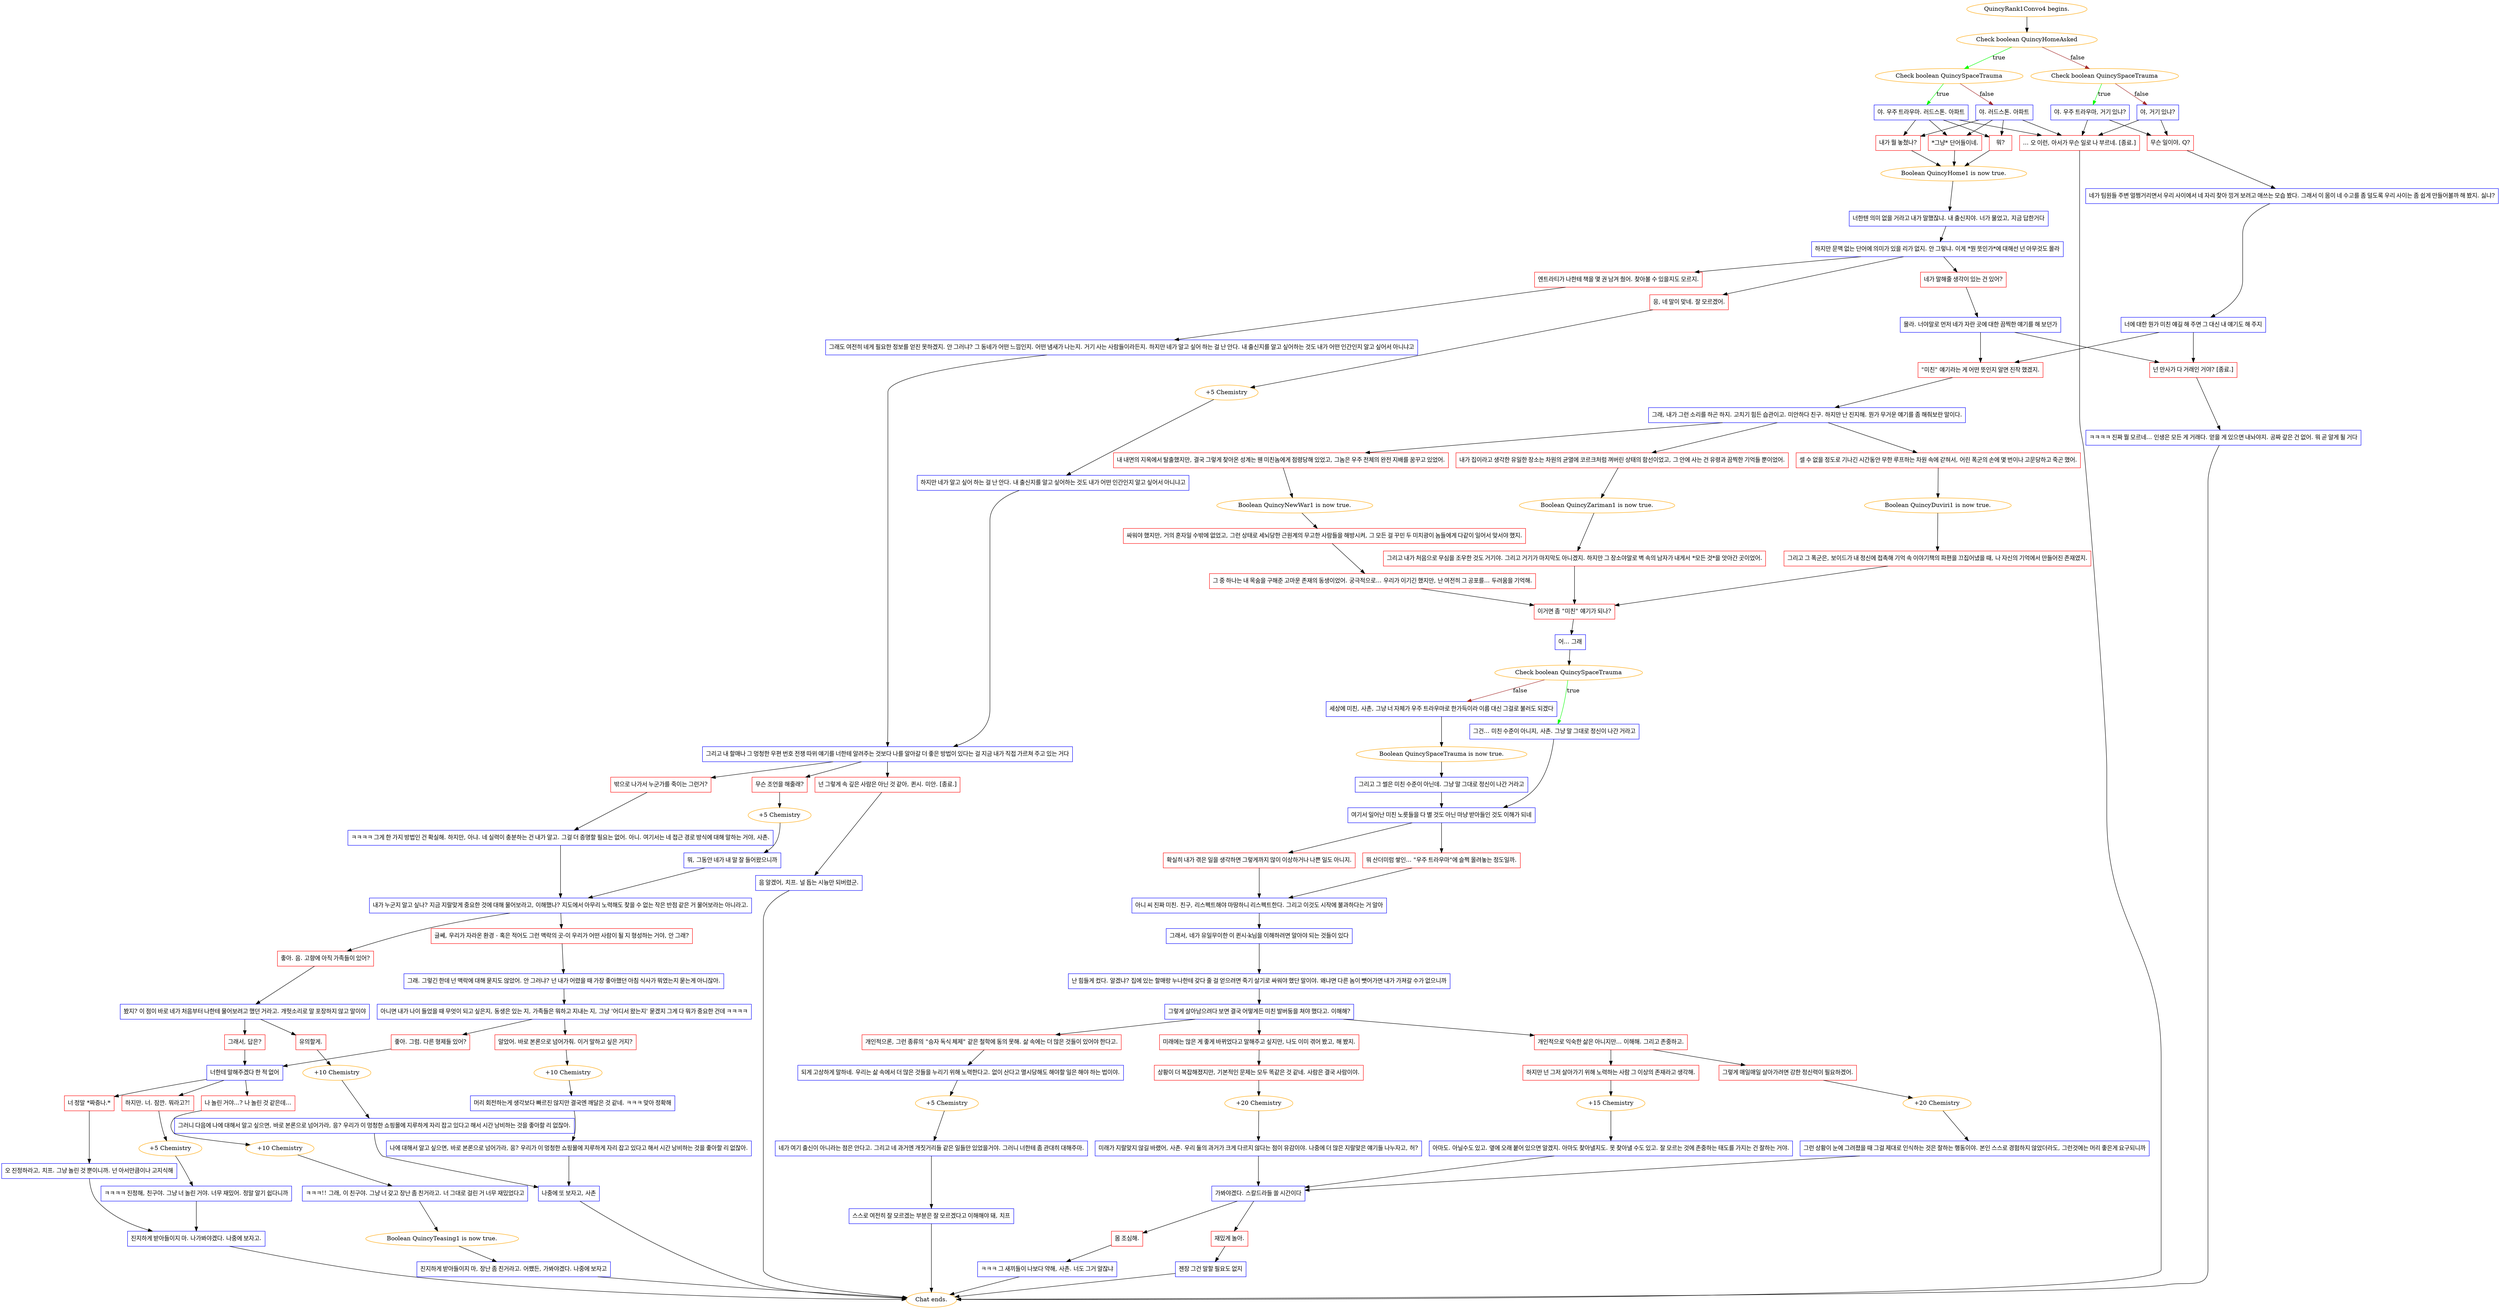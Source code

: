 digraph {
	"QuincyRank1Convo4 begins." [color=orange];
		"QuincyRank1Convo4 begins." -> j1294161024;
	j1294161024 [label="Check boolean QuincyHomeAsked",color=orange];
		j1294161024 -> j1942188630 [label=true,color=green];
		j1294161024 -> j2847950243 [label=false,color=brown];
	j1942188630 [label="Check boolean QuincySpaceTrauma",color=orange];
		j1942188630 -> j2552166973 [label=true,color=green];
		j1942188630 -> j234323543 [label=false,color=brown];
	j2847950243 [label="Check boolean QuincySpaceTrauma",color=orange];
		j2847950243 -> j2667661595 [label=true,color=green];
		j2847950243 -> j1793558855 [label=false,color=brown];
	j2552166973 [label="야. 우주 트라우마. 러드스톤. 아파트",shape=box,color=blue];
		j2552166973 -> j866625884;
		j2552166973 -> j2433623166;
		j2552166973 -> j914599219;
		j2552166973 -> j1112160883;
	j234323543 [label="야. 러드스톤. 아파트",shape=box,color=blue];
		j234323543 -> j866625884;
		j234323543 -> j2433623166;
		j234323543 -> j914599219;
		j234323543 -> j1112160883;
	j2667661595 [label="야. 우주 트라우마, 거기 있냐?",shape=box,color=blue];
		j2667661595 -> j1926163166;
		j2667661595 -> j1112160883;
	j1793558855 [label="야, 거기 있냐?",shape=box,color=blue];
		j1793558855 -> j1926163166;
		j1793558855 -> j1112160883;
	j866625884 [label="뭐?",shape=box,color=red];
		j866625884 -> j4219582782;
	j2433623166 [label="*그냥* 단어들이네.",shape=box,color=red];
		j2433623166 -> j4219582782;
	j914599219 [label="내가 뭘 놓쳤나?",shape=box,color=red];
		j914599219 -> j4219582782;
	j1112160883 [label="... 오 이런, 아서가 무슨 일로 나 부르네. [종료.]",shape=box,color=red];
		j1112160883 -> "Chat ends.";
	j1926163166 [label="무슨 일이야, Q?",shape=box,color=red];
		j1926163166 -> j1087175743;
	j4219582782 [label="Boolean QuincyHome1 is now true.",color=orange];
		j4219582782 -> j3261234724;
	"Chat ends." [color=orange];
	j1087175743 [label="네가 팀원들 주변 얼쩡거리면서 우리 사이에서 네 자리 찾아 낑겨 보려고 애쓰는 모습 봤다. 그래서 이 몸이 네 수고를 좀 덜도록 우리 사이는 좀 쉽게 만들어볼까 해 봤지. 싫냐?",shape=box,color=blue];
		j1087175743 -> j3991570992;
	j3261234724 [label="너한텐 의미 없을 거라고 내가 말했잖냐. 내 출신지야. 너가 물었고, 지금 답한거다",shape=box,color=blue];
		j3261234724 -> j1726276395;
	j3991570992 [label="너에 대한 뭔가 미친 얘길 해 주면 그 대신 내 얘기도 해 주지",shape=box,color=blue];
		j3991570992 -> j1343648306;
		j3991570992 -> j1401482767;
	j1726276395 [label="하지만 문맥 없는 단어에 의미가 있을 리가 없지. 안 그렇냐. 이게 *뭔 뜻인가*에 대해선 넌 아무것도 몰라",shape=box,color=blue];
		j1726276395 -> j1412279136;
		j1726276395 -> j23176810;
		j1726276395 -> j4269300282;
	j1343648306 [label="\"미친\" 얘기라는 게 어떤 뜻인지 알면 진작 했겠지.",shape=box,color=red];
		j1343648306 -> j2580378152;
	j1401482767 [label="넌 만사가 다 거래인 거야? [종료.]",shape=box,color=red];
		j1401482767 -> j3441385169;
	j1412279136 [label="엔트라티가 나한테 책을 몇 권 남겨 줬어. 찾아볼 수 있을지도 모르지.",shape=box,color=red];
		j1412279136 -> j4216974871;
	j23176810 [label="응, 네 말이 맞네. 잘 모르겠어.",shape=box,color=red];
		j23176810 -> j2802962363;
	j4269300282 [label="네가 말해줄 생각이 있는 건 있어?",shape=box,color=red];
		j4269300282 -> j2719279368;
	j2580378152 [label="그래, 내가 그런 소리를 하곤 하지. 고치기 힘든 습관이고. 미안하다 친구. 하지만 난 진지해. 뭔가 무거운 얘기를 좀 해줘보란 말이다.",shape=box,color=blue];
		j2580378152 -> j3102228895;
		j2580378152 -> j3697618036;
		j2580378152 -> j12679055;
	j3441385169 [label="ㅋㅋㅋㅋ 진짜 뭘 모르네... 인생은 모든 게 거래다. 얻을 게 있으면 내놔야지. 공짜 갚은 건 없어. 뭐 곧 알게 될 거다",shape=box,color=blue];
		j3441385169 -> "Chat ends.";
	j4216974871 [label="그래도 여전히 네게 필요한 정보를 얻진 못하겠지. 안 그러냐? 그 동네가 어떤 느낌인지. 어떤 냄새가 나는지. 거기 사는 사람들이라든지. 하지만 네가 알고 싶어 하는 걸 난 안다. 내 출신지를 알고 싶어하는 것도 내가 어떤 인간인지 알고 싶어서 아니냐고",shape=box,color=blue];
		j4216974871 -> j3512659754;
	j2802962363 [label="+5 Chemistry",color=orange];
		j2802962363 -> j892935860;
	j2719279368 [label="몰라. 너야말로 먼저 네가 자란 곳에 대한 끔찍한 얘기를 해 보던가",shape=box,color=blue];
		j2719279368 -> j1343648306;
		j2719279368 -> j1401482767;
	j3102228895 [label="내 내면의 지옥에서 탈출했지만, 결국 그렇게 찾아온 성계는 웬 미친놈에게 점령당해 있었고, 그놈은 우주 전체의 완전 지배를 꿈꾸고 있었어.",shape=box,color=red];
		j3102228895 -> j1910233921;
	j3697618036 [label="내가 집이라고 생각한 유일한 장소는 차원의 균열에 코르크처럼 껴버린 상태의 함선이었고, 그 안에 사는 건 유령과 끔찍한 기억들 뿐이었어.",shape=box,color=red];
		j3697618036 -> j2374164589;
	j12679055 [label="셀 수 없을 정도로 기나긴 시간동안 무한 루프하는 차원 속에 갇혀서, 어린 폭군의 손에 몇 번이나 고문당하고 죽곤 했어.",shape=box,color=red];
		j12679055 -> j690192424;
	j3512659754 [label="그리고 내 할매나 그 멍청한 우편 번호 전쟁 따위 얘기를 너한테 알려주는 것보다 나를 알아갈 더 좋은 방법이 있다는 걸 지금 내가 직접 가르쳐 주고 있는 거다",shape=box,color=blue];
		j3512659754 -> j778006213;
		j3512659754 -> j2261941148;
		j3512659754 -> j1612442901;
	j892935860 [label="하지만 네가 알고 싶어 하는 걸 난 안다. 내 출신지를 알고 싶어하는 것도 내가 어떤 인간인지 알고 싶어서 아니냐고",shape=box,color=blue];
		j892935860 -> j3512659754;
	j1910233921 [label="Boolean QuincyNewWar1 is now true.",color=orange];
		j1910233921 -> j4249195563;
	j2374164589 [label="Boolean QuincyZariman1 is now true.",color=orange];
		j2374164589 -> j3399851558;
	j690192424 [label="Boolean QuincyDuviri1 is now true.",color=orange];
		j690192424 -> j115263183;
	j778006213 [label="밖으로 나가서 누군가를 죽이는 그런거?",shape=box,color=red];
		j778006213 -> j3404611240;
	j2261941148 [label="무슨 조언을 해줄래?",shape=box,color=red];
		j2261941148 -> j320663200;
	j1612442901 [label="넌 그렇게 속 깊은 사람은 아닌 것 같아, 퀸시. 미안. [종료.]",shape=box,color=red];
		j1612442901 -> j3517713111;
	j4249195563 [label="싸워야 했지만, 거의 혼자일 수밖에 없었고, 그런 상태로 세뇌당한 근원계의 무고한 사람들을 해방시켜, 그 모든 걸 꾸민 두 미치광이 놈들에게 다같이 일어서 맞서야 했지.",shape=box,color=red];
		j4249195563 -> j2520825664;
	j3399851558 [label="그리고 내가 처음으로 무심을 조우한 것도 거기야. 그리고 거기가 마지막도 아니겠지. 하지만 그 장소야말로 벽 속의 남자가 내게서 *모든 것*을 앗아간 곳이었어.",shape=box,color=red];
		j3399851558 -> j296522341;
	j115263183 [label="그리고 그 폭군은, 보이드가 내 정신에 접촉해 기억 속 이야기책의 파편을 끄집어냈을 때, 나 자신의 기억에서 만들어진 존재였지.",shape=box,color=red];
		j115263183 -> j296522341;
	j3404611240 [label="ㅋㅋㅋㅋ 그게 한 가지 방법인 건 확실해. 하지만, 아냐. 네 실력이 충분하는 건 내가 알고. 그걸 더 증명할 필요는 없어. 아니. 여기서는 네 접근 경로 방식에 대해 말하는 거야, 사촌.",shape=box,color=blue];
		j3404611240 -> j3182931391;
	j320663200 [label="+5 Chemistry",color=orange];
		j320663200 -> j461190638;
	j3517713111 [label="음 알겠어, 치프. 널 돕는 시늉만 되버렸군.",shape=box,color=blue];
		j3517713111 -> "Chat ends.";
	j2520825664 [label="그 중 하나는 내 목숨을 구해준 고마운 존재의 동생이었어. 궁극적으로... 우리가 이기긴 했지만, 난 여전히 그 공포를... 두려움을 기억해.",shape=box,color=red];
		j2520825664 -> j296522341;
	j296522341 [label="이거면 좀 \"미친\" 얘기가 되나?",shape=box,color=red];
		j296522341 -> j802711962;
	j3182931391 [label="내가 누군지 알고 싶나? 지금 지랄맞게 중요한 것에 대해 물어보라고, 이해했나? 지도에서 아무리 노력해도 찾을 수 없는 작은 반점 같은 거 물어보라는 아니라고.",shape=box,color=blue];
		j3182931391 -> j1138630432;
		j3182931391 -> j506761233;
	j461190638 [label="뭐, 그동안 네가 내 말 잘 들어왔으니까",shape=box,color=blue];
		j461190638 -> j3182931391;
	j802711962 [label="어... 그래",shape=box,color=blue];
		j802711962 -> j2685777777;
	j1138630432 [label="글쎄, 우리가 자라온 환경 - 혹은 적어도 그런 맥락의 곳-이 우리가 어떤 사람이 될 지 형성하는 거야, 안 그래?",shape=box,color=red];
		j1138630432 -> j2145815210;
	j506761233 [label="좋아. 음. 고향에 아직 가족들이 있어?",shape=box,color=red];
		j506761233 -> j1006167930;
	j2685777777 [label="Check boolean QuincySpaceTrauma",color=orange];
		j2685777777 -> j255948989 [label=true,color=green];
		j2685777777 -> j1929837726 [label=false,color=brown];
	j2145815210 [label="그래. 그렇긴 한데 넌 맥락에 대해 묻지도 않았어. 안 그러냐? 넌 내가 어렸을 때 가장 좋아했던 아침 식사가 뭐였는지 묻는게 아니잖아.",shape=box,color=blue];
		j2145815210 -> j2496126187;
	j1006167930 [label="봤지? 이 점이 바로 네가 처음부터 나한테 물어보려고 했던 거라고. 개헛소리로 말 포장하지 않고 말이야",shape=box,color=blue];
		j1006167930 -> j3572247624;
		j1006167930 -> j3499679996;
	j255948989 [label="그건... 미친 수준이 아니지, 사촌. 그냥 말 그대로 정신이 나간 거라고",shape=box,color=blue];
		j255948989 -> j3263557601;
	j1929837726 [label="세상에 미친, 사촌, 그냥 너 자체가 우주 트라우마로 한가득이라 이름 대신 그걸로 불러도 되겠다",shape=box,color=blue];
		j1929837726 -> j635622986;
	j2496126187 [label="아니면 내가 나이 들었을 때 무엇이 되고 싶은지, 동생은 있는 지, 가족들은 뭐하고 지내는 지, 그냥 '어디서 왔는지' 묻겠지 그게 다 뭐가 중요한 건데 ㅋㅋㅋㅋ",shape=box,color=blue];
		j2496126187 -> j375703188;
		j2496126187 -> j1146301528;
	j3572247624 [label="그래서, 답은?",shape=box,color=red];
		j3572247624 -> j4106324521;
	j3499679996 [label="유의할게.",shape=box,color=red];
		j3499679996 -> j627774113;
	j3263557601 [label="여기서 일어난 미친 노릇들을 다 별 것도 아닌 마냥 받아들인 것도 이해가 되네",shape=box,color=blue];
		j3263557601 -> j3507674909;
		j3263557601 -> j3964366710;
	j635622986 [label="Boolean QuincySpaceTrauma is now true.",color=orange];
		j635622986 -> j2222953527;
	j375703188 [label="알았어. 바로 본론으로 넘어가줘. 이거 말하고 싶은 거지?",shape=box,color=red];
		j375703188 -> j1160387930;
	j1146301528 [label="좋아. 그럼. 다른 형제들 있어?",shape=box,color=red];
		j1146301528 -> j4106324521;
	j4106324521 [label="너한테 말해주겠다 한 적 없어",shape=box,color=blue];
		j4106324521 -> j2608467938;
		j4106324521 -> j3023303280;
		j4106324521 -> j248516420;
	j627774113 [label="+10 Chemistry",color=orange];
		j627774113 -> j2969799802;
	j3507674909 [label="확실히 내가 겪은 일을 생각하면 그렇게까지 많이 이상하거나 나쁜 일도 아니지.",shape=box,color=red];
		j3507674909 -> j3889544710;
	j3964366710 [label="뭐 산더미럼 쌓인... \"우주 트라우마\"에 슬쩍 올려놓는 정도일까.",shape=box,color=red];
		j3964366710 -> j3889544710;
	j2222953527 [label="그리고 그 썰은 미친 수준이 아닌데. 그냥 말 그대로 정신이 나간 거라고",shape=box,color=blue];
		j2222953527 -> j3263557601;
	j1160387930 [label="+10 Chemistry",color=orange];
		j1160387930 -> j435108019;
	j2608467938 [label="하지만. 너. 잠깐. 뭐라고?!",shape=box,color=red];
		j2608467938 -> j2052852781;
	j3023303280 [label="나 놀린 거야...? 나 놀린 것 같은데...",shape=box,color=red];
		j3023303280 -> j3475298650;
	j248516420 [label="너 정말 *짜증나.*",shape=box,color=red];
		j248516420 -> j3959922387;
	j2969799802 [label="그러니 다음에 나에 대해서 알고 싶으면, 바로 본론으로 넘어가라, 응? 우리가 이 멍청한 쇼핑몰에 지루하게 자리 잡고 있다고 해서 시간 낭비하는 것을 좋아할 리 없잖아.",shape=box,color=blue];
		j2969799802 -> j4268852072;
	j3889544710 [label="아니 씨 진짜 미친. 친구, 리스펙트해야 마땅하니 리스펙트한다. 그리고 이것도 시작에 불과하다는 거 알아",shape=box,color=blue];
		j3889544710 -> j3049722957;
	j435108019 [label="머리 회전하는게 생각보다 빠르진 않지만 결국엔 깨달은 것 같네. ㅋㅋㅋ 맞아 정확해",shape=box,color=blue];
		j435108019 -> j2739579477;
	j2052852781 [label="+5 Chemistry",color=orange];
		j2052852781 -> j2733046916;
	j3475298650 [label="+10 Chemistry",color=orange];
		j3475298650 -> j2943885556;
	j3959922387 [label="오 진정하라고, 치프. 그냥 놀린 것 뿐이니까. 넌 아서만큼이나 고지식해",shape=box,color=blue];
		j3959922387 -> j4027522279;
	j4268852072 [label="나중에 또 보자고, 사촌",shape=box,color=blue];
		j4268852072 -> "Chat ends.";
	j3049722957 [label="그래서, 네가 유일무이한 이 퀸시-k님을 이해하려면 알아야 되는 것들이 있다",shape=box,color=blue];
		j3049722957 -> j4107622572;
	j2739579477 [label="나에 대해서 알고 싶으면, 바로 본론으로 넘어가라, 응? 우리가 이 멍청한 쇼핑몰에 지루하게 자리 잡고 있다고 해서 시간 낭비하는 것을 좋아할 리 없잖아.",shape=box,color=blue];
		j2739579477 -> j4268852072;
	j2733046916 [label="ㅋㅋㅋㅋ 진정해, 친구야. 그냥 너 놀린 거야. 너무 재밌어. 정말 알기 쉽다니까",shape=box,color=blue];
		j2733046916 -> j4027522279;
	j2943885556 [label="ㅋㅋㅋ!! 그래, 이 친구야. 그냥 너 갖고 장난 좀 친거라고. 너 그대로 걸린 거 너무 재밌었다고",shape=box,color=blue];
		j2943885556 -> j2128745800;
	j4027522279 [label="진지하게 받아들이지 마. 나가봐야겠다. 나중에 보자고.",shape=box,color=blue];
		j4027522279 -> "Chat ends.";
	j4107622572 [label="난 힘들게 컸다. 알겠냐? 집에 있는 할매랑 누나한테 갖다 줄 걸 얻으려면 죽기 살기로 싸워야 했단 말이야. 왜냐면 다른 놈이 뺏어가면 내가 가져갈 수가 없으니까",shape=box,color=blue];
		j4107622572 -> j2075246825;
	j2128745800 [label="Boolean QuincyTeasing1 is now true.",color=orange];
		j2128745800 -> j46765068;
	j2075246825 [label="그렇게 살아남으려다 보면 결국 어떻게든 미친 발버둥을 쳐야 했다고. 이해해?",shape=box,color=blue];
		j2075246825 -> j1081337349;
		j2075246825 -> j1814284083;
		j2075246825 -> j2044045749;
	j46765068 [label="진지하게 받아들이지 마, 장난 좀 친거라고. 어쨌든, 가봐야겠다. 나중에 보자고",shape=box,color=blue];
		j46765068 -> "Chat ends.";
	j1081337349 [label="미래에는 많은 게 좋게 바뀌었다고 말해주고 싶지만, 나도 이미 겪어 봤고, 해 봤지.",shape=box,color=red];
		j1081337349 -> j2756904696;
	j1814284083 [label="개인적으로 익숙한 삶은 아니지만... 이해해. 그리고 존중하고.",shape=box,color=red];
		j1814284083 -> j2041011661;
		j1814284083 -> j3388311312;
	j2044045749 [label="개인적으론, 그런 종류의 \"승자 독식 체제\" 같은 철학에 동의 못해. 삶 속에는 더 많은 것들이 있어야 한다고.",shape=box,color=red];
		j2044045749 -> j1545943528;
	j2756904696 [label="상황이 더 복잡해졌지만, 기본적인 문제는 모두 똑같은 것 같네. 사람은 결국 사람이야.",shape=box,color=red];
		j2756904696 -> j1917264187;
	j2041011661 [label="하지만 넌 그저 살아가기 위해 노력하는 사람 그 이상의 존재라고 생각해.",shape=box,color=red];
		j2041011661 -> j3340952719;
	j3388311312 [label="그렇게 매일매일 살아가려면 강한 정신력이 필요하겠어.",shape=box,color=red];
		j3388311312 -> j1731884199;
	j1545943528 [label="되게 고상하게 말하네. 우리는 삶 속에서 더 많은 것들을 누리기 위해 노력한다고. 없이 산다고 멸시당해도 해야할 일은 해야 하는 법이야.",shape=box,color=blue];
		j1545943528 -> j1805517352;
	j1917264187 [label="+20 Chemistry",color=orange];
		j1917264187 -> j1326180852;
	j3340952719 [label="+15 Chemistry",color=orange];
		j3340952719 -> j301594443;
	j1731884199 [label="+20 Chemistry",color=orange];
		j1731884199 -> j4148940346;
	j1805517352 [label="+5 Chemistry",color=orange];
		j1805517352 -> j896489794;
	j1326180852 [label="미래가 지랄맞지 않길 바랬어, 사촌. 우리 둘의 과거가 크게 다르지 않다는 점이 유감이야. 나중에 더 많은 지랄맞은 얘기들 나누자고, 허?",shape=box,color=blue];
		j1326180852 -> j3388307670;
	j301594443 [label="아마도. 아닐수도 있고. 옆에 오래 붙어 있으면 알겠지. 아마도 찾아낼지도. 못 찾아낼 수도 있고. 잘 모르는 것에 존중하는 태도를 가지는 건 잘하는 거야.",shape=box,color=blue];
		j301594443 -> j3388307670;
	j4148940346 [label="그런 상황이 눈에 그려졌을 때 그걸 제대로 인식하는 것은 잘하는 행동이야. 본인 스스로 경험하지 않았더라도, 그런것에는 머리 좋은게 요구되니까",shape=box,color=blue];
		j4148940346 -> j3388307670;
	j896489794 [label="네가 여기 출신이 아니라는 점은 안다고. 그리고 네 과거엔 개짓거리들 같은 일들만 있었을거야. 그러니 너한테 좀 관대히 대해주마.",shape=box,color=blue];
		j896489794 -> j2482628825;
	j3388307670 [label="가봐야겠다. 스칼드라들 쏠 시간이다",shape=box,color=blue];
		j3388307670 -> j4095098611;
		j3388307670 -> j904743986;
	j2482628825 [label="스스로 여전히 잘 모르겠는 부분은 잘 모르겠다고 이해해야 돼, 치프",shape=box,color=blue];
		j2482628825 -> "Chat ends.";
	j4095098611 [label="재밌게 놀아.",shape=box,color=red];
		j4095098611 -> j892176367;
	j904743986 [label="몸 조심해.",shape=box,color=red];
		j904743986 -> j3262904248;
	j892176367 [label="젠장 그건 말할 필요도 없지",shape=box,color=blue];
		j892176367 -> "Chat ends.";
	j3262904248 [label="ㅋㅋㅋ 그 새끼들이 나보다 약해, 사촌. 너도 그거 알잖냐",shape=box,color=blue];
		j3262904248 -> "Chat ends.";
}